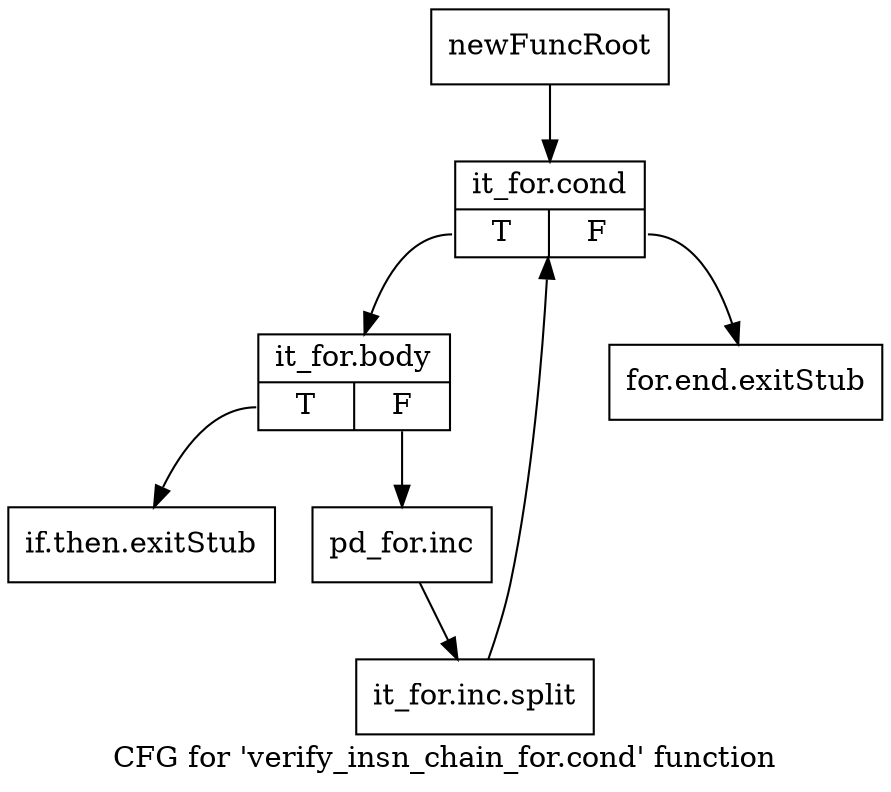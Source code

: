 digraph "CFG for 'verify_insn_chain_for.cond' function" {
	label="CFG for 'verify_insn_chain_for.cond' function";

	Node0xa52cf50 [shape=record,label="{newFuncRoot}"];
	Node0xa52cf50 -> Node0xa52d040;
	Node0xa52cfa0 [shape=record,label="{for.end.exitStub}"];
	Node0xa52cff0 [shape=record,label="{if.then.exitStub}"];
	Node0xa52d040 [shape=record,label="{it_for.cond|{<s0>T|<s1>F}}"];
	Node0xa52d040:s0 -> Node0xa52d090;
	Node0xa52d040:s1 -> Node0xa52cfa0;
	Node0xa52d090 [shape=record,label="{it_for.body|{<s0>T|<s1>F}}"];
	Node0xa52d090:s0 -> Node0xa52cff0;
	Node0xa52d090:s1 -> Node0xa52d0e0;
	Node0xa52d0e0 [shape=record,label="{pd_for.inc}"];
	Node0xa52d0e0 -> Node0xf2038a0;
	Node0xf2038a0 [shape=record,label="{it_for.inc.split}"];
	Node0xf2038a0 -> Node0xa52d040;
}
